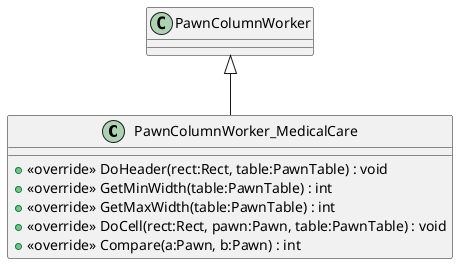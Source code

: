 @startuml
class PawnColumnWorker_MedicalCare {
    + <<override>> DoHeader(rect:Rect, table:PawnTable) : void
    + <<override>> GetMinWidth(table:PawnTable) : int
    + <<override>> GetMaxWidth(table:PawnTable) : int
    + <<override>> DoCell(rect:Rect, pawn:Pawn, table:PawnTable) : void
    + <<override>> Compare(a:Pawn, b:Pawn) : int
}
PawnColumnWorker <|-- PawnColumnWorker_MedicalCare
@enduml
